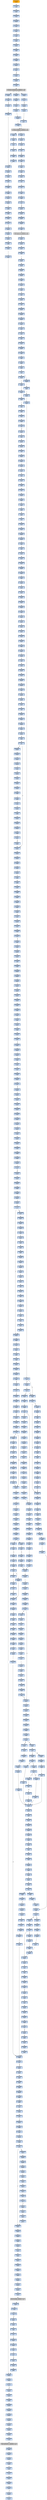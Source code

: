 strict digraph G {
	graph [bgcolor=transparent,
		name=G
	];
	node [color=lightsteelblue,
		fillcolor=lightsteelblue,
		shape=rectangle,
		style=filled
	];
	"0x00440396"	[label="0x00440396
pushl"];
	"0x00440397"	[label="0x00440397
pushl"];
	"0x00440396" -> "0x00440397"	[color="#000000"];
	"0x00440a93"	[label="0x00440a93
movl"];
	"0x00440a95"	[label="0x00440a95
pushl"];
	"0x00440a93" -> "0x00440a95"	[color="#000000"];
	"0x00440960"	[label="0x00440960
xorl"];
	"0x00440962"	[label="0x00440962
testl"];
	"0x00440960" -> "0x00440962"	[color="#000000"];
	"0x00440f0d"	[label="0x00440f0d
movl"];
	"0x00440f14"	[label="0x00440f14
jmp"];
	"0x00440f0d" -> "0x00440f14"	[color="#000000"];
	"0x004408a1"	[label="0x004408a1
movl"];
	"0x004408a5"	[label="0x004408a5
movl"];
	"0x004408a1" -> "0x004408a5"	[color="#000000"];
	"0x004402b9"	[label="0x004402b9
movl"];
	"0x004402bb"	[label="0x004402bb
movl"];
	"0x004402b9" -> "0x004402bb"	[color="#000000"];
	"0x00440b0d"	[label="0x00440b0d
movl"];
	"0x00440b0f"	[label="0x00440b0f
leal"];
	"0x00440b0d" -> "0x00440b0f"	[color="#000000"];
	"0x004400f7"	[label="0x004400f7
pushl"];
	"0x004400fa"	[label="0x004400fa
pushl"];
	"0x004400f7" -> "0x004400fa"	[color="#000000"];
	"0x0044010e"	[label="0x0044010e
pushl"];
	"0x0044010f"	[label="0x0044010f
pushl"];
	"0x0044010e" -> "0x0044010f"	[color="#000000"];
	"0x00440aa3"	[label="0x00440aa3
movl"];
	"0x00440aa8"	[label="0x00440aa8
addl"];
	"0x00440aa3" -> "0x00440aa8"	[color="#000000"];
	"0x004400a1"	[label="0x004400a1
leal"];
	"0x004400a7"	[label="0x004400a7
cmpl"];
	"0x004400a1" -> "0x004400a7"	[color="#000000"];
	"0x0044015f"	[label="0x0044015f
movl"];
	"0x00440161"	[label="0x00440161
movl"];
	"0x0044015f" -> "0x00440161"	[color="#000000"];
	"0x00440176"	[label="0x00440176
andl"];
	"0x00440179"	[label="0x00440179
repz"];
	"0x00440176" -> "0x00440179"	[color="#000000"];
	"0x004409e1"	[label="0x004409e1
movl"];
	"0x004409e4"	[label="0x004409e4
movl"];
	"0x004409e1" -> "0x004409e4"	[color="#000000"];
	"0x00440292"	[label="0x00440292
movl"];
	"0x00440298"	[label="0x00440298
movl"];
	"0x00440292" -> "0x00440298"	[color="#000000"];
	"0x00440ce5"	[label="0x00440ce5
popl"];
	"0x00440ce6"	[label="0x00440ce6
popl"];
	"0x00440ce5" -> "0x00440ce6"	[color="#000000"];
	"0x00440f03"	[label="0x00440f03
testl"];
	"0x00440f05"	[label="0x00440f05
je"];
	"0x00440f03" -> "0x00440f05"	[color="#000000"];
	"0x00440b72"	[label="0x00440b72
pushl"];
	"0x00440b74"	[label="0x00440b74
movl"];
	"0x00440b72" -> "0x00440b74"	[color="#000000"];
	"0x00440b02"	[label="0x00440b02
movl"];
	"0x00440b06"	[label="0x00440b06
movl"];
	"0x00440b02" -> "0x00440b06"	[color="#000000"];
	"0x00440cf2"	[label="0x00440cf2
call"];
	"0x00440cf8"	[label="0x00440cf8
popl"];
	"0x00440cf2" -> "0x00440cf8"	[color="#000000"];
	"0x00440b69"	[label="0x00440b69
pushl"];
	"0x00440b6a"	[label="0x00440b6a
movl"];
	"0x00440b69" -> "0x00440b6a"	[color="#000000"];
	"0x00440e76"	[label="0x00440e76
shrl"];
	"0x00440e78"	[label="0x00440e78
movl"];
	"0x00440e76" -> "0x00440e78"	[color="#000000"];
	"0x00440cc5"	[label="0x00440cc5
incl"];
	"0x00440cc6"	[label="0x00440cc6
cmpl"];
	"0x00440cc5" -> "0x00440cc6"	[color="#000000"];
	"0x004409fb"	[label="0x004409fb
shrl"];
	"0x004409fd"	[label="0x004409fd
movl"];
	"0x004409fb" -> "0x004409fd"	[color="#000000"];
	"0x00440e8a"	[label="0x00440e8a
leal"];
	"0x00440e90"	[label="0x00440e90
call"];
	"0x00440e8a" -> "0x00440e90"	[color="#000000"];
	"0x0044000b"	[label="0x0044000b
incl"];
	"0x0044000c"	[label="0x0044000c
pushl"];
	"0x0044000b" -> "0x0044000c"	[color="#000000"];
	"0x004400fb"	[label="0x004400fb
pushl"];
	"0x004400fc"	[label="0x004400fc
call"];
	"0x004400fb" -> "0x004400fc"	[color="#000000"];
	"0x00440a2a"	[label="0x00440a2a
jmp"];
	"0x00440a58"	[label="0x00440a58
movl"];
	"0x00440a2a" -> "0x00440a58"	[color="#000000"];
	"0x00440ecb"	[label="0x00440ecb
movl"];
	"0x00440ece"	[label="0x00440ece
movl"];
	"0x00440ecb" -> "0x00440ece"	[color="#000000"];
	"0x004409c2"	[label="0x004409c2
incl"];
	"0x004409c3"	[label="0x004409c3
movb"];
	"0x004409c2" -> "0x004409c3"	[color="#000000"];
	"0x0044097f"	[label="0x0044097f
movl"];
	"0x00440983"	[label="0x00440983
movl"];
	"0x0044097f" -> "0x00440983"	[color="#000000"];
	"0x00440117"	[label="0x00440117
movl"];
	"0x0044011d"	[label="0x0044011d
xorl"];
	"0x00440117" -> "0x0044011d"	[color="#000000"];
	"0x004407b9"	[label="0x004407b9
movl"];
	"0x004407bb"	[label="0x004407bb
movb"];
	"0x004407b9" -> "0x004407bb"	[color="#000000"];
	"0x00440395"	[label="0x00440395
pushl"];
	"0x00440395" -> "0x00440396"	[color="#000000"];
	"0x00440ab3"	[label="0x00440ab3
jb"];
	"0x00440ab5"	[label="0x00440ab5
movl"];
	"0x00440ab3" -> "0x00440ab5"	[color="#000000",
		label=F];
	"0x004407ad"	[label="0x004407ad
pushl"];
	"0x004407ae"	[label="0x004407ae
cmpl"];
	"0x004407ad" -> "0x004407ae"	[color="#000000"];
	"0x004408cc"	[label="0x004408cc
movl"];
	"0x004408cf"	[label="0x004408cf
movl"];
	"0x004408cc" -> "0x004408cf"	[color="#000000"];
	"0x00440aab"	[label="0x00440aab
shll"];
	"0x00440aad"	[label="0x00440aad
addl"];
	"0x00440aab" -> "0x00440aad"	[color="#000000"];
	"0x00440b57"	[label="0x00440b57
movl"];
	"0x00440b59"	[label="0x00440b59
stosb"];
	"0x00440b57" -> "0x00440b59"	[color="#000000"];
	"0x004400be"	[label="0x004400be
call"];
	VIRTUALALLOC_KERNEL32_DLL	[color=lightgrey,
		fillcolor=lightgrey,
		label="VIRTUALALLOC_KERNEL32_DLL
VIRTUALALLOC-KERNEL32-DLL"];
	"0x004400be" -> VIRTUALALLOC_KERNEL32_DLL	[color="#000000"];
	"0x00440b3d"	[label="0x00440b3d
movl"];
	"0x00440b43"	[label="0x00440b43
movl"];
	"0x00440b3d" -> "0x00440b43"	[color="#000000"];
	"0x004400fa" -> "0x004400fb"	[color="#000000"];
	"0x00440e80"	[label="0x00440e80
subl"];
	"0x00440e82"	[label="0x00440e82
andl"];
	"0x00440e80" -> "0x00440e82"	[color="#000000"];
	"0x00440f43"	[label="0x00440f43
movl"];
	"0x00440f45"	[label="0x00440f45
jae"];
	"0x00440f43" -> "0x00440f45"	[color="#000000"];
	"0x004406cc"	[label="0x004406cc
subl"];
	"0x004406d2"	[label="0x004406d2
leal"];
	"0x004406cc" -> "0x004406d2"	[color="#000000"];
	"0x00440a00"	[label="0x00440a00
andl"];
	"0x004409fd" -> "0x00440a00"	[color="#000000"];
	"0x00440ce7"	[label="0x00440ce7
popl"];
	"0x00440ce6" -> "0x00440ce7"	[color="#000000"];
	"0x00440f25"	[label="0x00440f25
movl"];
	"0x00440f2b"	[label="0x00440f2b
movl"];
	"0x00440f25" -> "0x00440f2b"	[color="#000000"];
	"0x004409e6"	[label="0x004409e6
movl"];
	"0x004409e4" -> "0x004409e6"	[color="#000000"];
	"0x00440163"	[label="0x00440163
addl"];
	"0x00440169"	[label="0x00440169
movl"];
	"0x00440163" -> "0x00440169"	[color="#000000"];
	"0x00440ce8"	[label="0x00440ce8
movb"];
	"0x00440cea"	[label="0x00440cea
popl"];
	"0x00440ce8" -> "0x00440cea"	[color="#000000"];
	"0x004400eb"	[label="0x004400eb
addl"];
	"0x004400f1"	[label="0x004400f1
pushl"];
	"0x004400eb" -> "0x004400f1"	[color="#000000"];
	"0x0044003c"	[label="0x0044003c
call"];
	GETMODULEHANDLEA_KERNEL32_DLL	[color=lightgrey,
		fillcolor=lightgrey,
		label="GETMODULEHANDLEA_KERNEL32_DLL
GETMODULEHANDLEA-KERNEL32-DLL"];
	"0x0044003c" -> GETMODULEHANDLEA_KERNEL32_DLL	[color="#000000"];
	"0x0044090a"	[label="0x0044090a
shrl"];
	"0x0044090d"	[label="0x0044090d
repz"];
	"0x0044090a" -> "0x0044090d"	[color="#000000"];
	"0x00440cff"	[label="0x00440cff
ret"];
	"0x00440a9b"	[label="0x00440a9b
movb"];
	"0x00440cff" -> "0x00440a9b"	[color="#000000"];
	"0x00440e18"	[label="0x00440e18
movb"];
	"0x00440cff" -> "0x00440e18"	[color="#000000"];
	"0x0044083d"	[label="0x0044083d
movl"];
	"0x0044083f"	[label="0x0044083f
pushl"];
	"0x0044083d" -> "0x0044083f"	[color="#000000"];
	"0x00440405"	[label="0x00440405
pushl"];
	"0x00440406"	[label="0x00440406
addl"];
	"0x00440405" -> "0x00440406"	[color="#000000"];
	"0x00440b2a"	[label="0x00440b2a
movl"];
	"0x00440b30"	[label="0x00440b30
xorl"];
	"0x00440b2a" -> "0x00440b30"	[color="#000000"];
	"0x00440a85"	[label="0x00440a85
pushl"];
	"0x00440a86"	[label="0x00440a86
pushl"];
	"0x00440a85" -> "0x00440a86"	[color="#000000"];
	"0x00440b1b"	[label="0x00440b1b
movl"];
	"0x00440b1e"	[label="0x00440b1e
movl"];
	"0x00440b1b" -> "0x00440b1e"	[color="#000000"];
	"0x00440ee4"	[label="0x00440ee4
movl"];
	"0x00440ee9"	[label="0x00440ee9
movl"];
	"0x00440ee4" -> "0x00440ee9"	[color="#000000"];
	"0x00440ec1"	[label="0x00440ec1
addl"];
	"0x00440ec4"	[label="0x00440ec4
orl"];
	"0x00440ec1" -> "0x00440ec4"	[color="#000000"];
	"0x00440d3a"	[label="0x00440d3a
incl"];
	"0x00440d3b"	[label="0x00440d3b
incl"];
	"0x00440d3a" -> "0x00440d3b"	[color="#000000"];
	"0x00440ce3"	[label="0x00440ce3
repz"];
	"0x00440ce3" -> "0x00440ce5"	[color="#000000"];
	"0x0044016f"	[label="0x0044016f
sarl"];
	"0x00440172"	[label="0x00440172
repz"];
	"0x0044016f" -> "0x00440172"	[color="#000000"];
	"0x00440f1c"	[label="0x00440f1c
movl"];
	"0x00440f22"	[label="0x00440f22
leal"];
	"0x00440f1c" -> "0x00440f22"	[color="#000000"];
	"0x00440416"	[label="0x00440416
jne"];
	"0x00440420"	[label="0x00440420
pushl"];
	"0x00440416" -> "0x00440420"	[color="#000000",
		label=T];
	"0x0044087e"	[label="0x0044087e
movl"];
	"0x00440882"	[label="0x00440882
movl"];
	"0x0044087e" -> "0x00440882"	[color="#000000"];
	"0x00440845"	[label="0x00440845
movl"];
	"0x0044084b"	[label="0x0044084b
xorl"];
	"0x00440845" -> "0x0044084b"	[color="#000000"];
	"0x0044000d"	[label="0x0044000d
ret"];
	"0x00440008"	[label="0x00440008
jmp"];
	"0x0044000d" -> "0x00440008"	[color="#000000"];
	"0x00440a8b"	[label="0x00440a8b
xorl"];
	"0x00440a8d"	[label="0x00440a8d
leal"];
	"0x00440a8b" -> "0x00440a8d"	[color="#000000"];
	"0x00440b9c"	[label="0x00440b9c
incl"];
	"0x00440b9d"	[label="0x00440b9d
cmpl"];
	"0x00440b9c" -> "0x00440b9d"	[color="#000000"];
	"0x0044080a"	[label="0x0044080a
popl"];
	"0x0044080b"	[label="0x0044080b
popl"];
	"0x0044080a" -> "0x0044080b"	[color="#000000"];
	"0x00440879"	[label="0x00440879
movl"];
	"0x00440879" -> "0x0044087e"	[color="#000000"];
	"0x00440ef5"	[label="0x00440ef5
addl"];
	"0x00440ef7"	[label="0x00440ef7
cmpl"];
	"0x00440ef5" -> "0x00440ef7"	[color="#000000"];
	"0x004401ba"	[label="0x004401ba
movl"];
	"0x004401c0"	[label="0x004401c0
movl"];
	"0x004401ba" -> "0x004401c0"	[color="#000000"];
	"0x00440a8d" -> "0x00440a93"	[color="#000000"];
	"0x004408f2"	[label="0x004408f2
addl"];
	"0x004408f4"	[label="0x004408f4
movb"];
	"0x004408f2" -> "0x004408f4"	[color="#000000"];
	"0x00440002"	[label="0x00440002
call"];
	"0x0044000a"	[label="0x0044000a
popl"];
	"0x00440002" -> "0x0044000a"	[color="#000000"];
	"0x004407bd"	[label="0x004407bd
incl"];
	"0x004407bb" -> "0x004407bd"	[color="#000000"];
	"0x004408dc"	[label="0x004408dc
movl"];
	"0x004408e0"	[label="0x004408e0
movl"];
	"0x004408dc" -> "0x004408e0"	[color="#000000"];
	"0x00440058"	[label="0x00440058
scasb"];
	"0x00440059"	[label="0x00440059
jne"];
	"0x00440058" -> "0x00440059"	[color="#000000"];
	"0x004409bc"	[label="0x004409bc
jb"];
	"0x004409be"	[label="0x004409be
movl"];
	"0x004409bc" -> "0x004409be"	[color="#000000",
		label=F];
	"0x004409ee"	[label="0x004409ee
movl"];
	"0x004409bc" -> "0x004409ee"	[color="#000000",
		label=T];
	"0x00440900"	[label="0x00440900
movl"];
	"0x00440904"	[label="0x00440904
shll"];
	"0x00440900" -> "0x00440904"	[color="#000000"];
	"0x00440e50"	[label="0x00440e50
andl"];
	"0x00440e55"	[label="0x00440e55
addl"];
	"0x00440e50" -> "0x00440e55"	[color="#000000"];
	"0x00440425"	[label="0x00440425
ret"];
	"0x00440f70"	[label="0x00440f70
cmpl"];
	"0x00440f74"	[label="0x00440f74
jb"];
	"0x00440f70" -> "0x00440f74"	[color="#000000"];
	"0x0044005d"	[label="0x0044005d
jne"];
	"0x0044005f"	[label="0x0044005f
leal"];
	"0x0044005d" -> "0x0044005f"	[color="#000000",
		label=F];
	"0x00440ba8"	[label="0x00440ba8
leal"];
	"0x00440bac"	[label="0x00440bac
pushl"];
	"0x00440ba8" -> "0x00440bac"	[color="#000000"];
	"0x004407a5"	[label="0x004407a5
movl"];
	"0x004407a7"	[label="0x004407a7
pushl"];
	"0x004407a5" -> "0x004407a7"	[color="#000000"];
	"0x0044083a"	[label="0x0044083a
pushl"];
	"0x0044083b"	[label="0x0044083b
pushl"];
	"0x0044083a" -> "0x0044083b"	[color="#000000"];
	"0x00440b55"	[label="0x00440b55
repz"];
	"0x00440b55" -> "0x00440b57"	[color="#000000"];
	"0x00440a14"	[label="0x00440a14
xorl"];
	"0x00440a16"	[label="0x00440a16
movb"];
	"0x00440a14" -> "0x00440a16"	[color="#000000"];
	"0x00440cda"	[label="0x00440cda
leal"];
	"0x00440cde"	[label="0x00440cde
movl"];
	"0x00440cda" -> "0x00440cde"	[color="#000000"];
	"0x0044040c"	[label="0x0044040c
popl"];
	"0x00440406" -> "0x0044040c"	[color="#000000"];
	"0x00440f22" -> "0x00440f25"	[color="#000000"];
	"0x00440f82"	[label="0x00440f82
popl"];
	"0x00440f83"	[label="0x00440f83
movb"];
	"0x00440f82" -> "0x00440f83"	[color="#000000"];
	"0x00440e31"	[label="0x00440e31
cmpl"];
	"0x00440e34"	[label="0x00440e34
jb"];
	"0x00440e31" -> "0x00440e34"	[color="#000000"];
	"0x00440986"	[label="0x00440986
xorl"];
	"0x00440983" -> "0x00440986"	[color="#000000"];
	"0x00440a31"	[label="0x00440a31
movl"];
	"0x00440a36"	[label="0x00440a36
jmp"];
	"0x00440a31" -> "0x00440a36"	[color="#000000"];
	"0x00440f39"	[label="0x00440f39
movl"];
	"0x00440f3d"	[label="0x00440f3d
incl"];
	"0x00440f39" -> "0x00440f3d"	[color="#000000"];
	"0x00440b76"	[label="0x00440b76
call"];
	"0x00440b74" -> "0x00440b76"	[color="#000000"];
	"0x00440d34"	[label="0x00440d34
movl"];
	"0x00440d36"	[label="0x00440d36
movb"];
	"0x00440d34" -> "0x00440d36"	[color="#000000"];
	"0x004402a2"	[label="0x004402a2
movl"];
	"0x004402a8"	[label="0x004402a8
movl"];
	"0x004402a2" -> "0x004402a8"	[color="#000000"];
	"0x00440cb9"	[label="0x00440cb9
xorl"];
	"0x00440cbb"	[label="0x00440cbb
cmpb"];
	"0x00440cb9" -> "0x00440cbb"	[color="#000000"];
	"0x004400e8"	[label="0x004400e8
pushl"];
	"0x004400e9"	[label="0x004400e9
movl"];
	"0x004400e8" -> "0x004400e9"	[color="#000000"];
	"0x00440e9c"	[label="0x00440e9c
cmpl"];
	"0x00440ea0"	[label="0x00440ea0
jb"];
	"0x00440e9c" -> "0x00440ea0"	[color="#000000"];
	"0x00440f4b"	[label="0x00440f4b
incl"];
	"0x00440f4c"	[label="0x00440f4c
movb"];
	"0x00440f4b" -> "0x00440f4c"	[color="#000000"];
	"0x004406f0"	[label="0x004406f0
call"];
	"0x004406f0" -> "0x00440b02"	[color="#000000"];
	"0x004406ec"	[label="0x004406ec
leal"];
	"0x004406ec" -> "0x004406f0"	[color="#000000"];
	"0x004408a9"	[label="0x004408a9
shll"];
	"0x004408a5" -> "0x004408a9"	[color="#000000"];
	"0x004409a1"	[label="0x004409a1
popl"];
	"0x004409a2"	[label="0x004409a2
popl"];
	"0x004409a1" -> "0x004409a2"	[color="#000000"];
	"0x004400b2"	[label="0x004400b2
pushl"];
	"0x004400b7"	[label="0x004400b7
pushl"];
	"0x004400b2" -> "0x004400b7"	[color="#000000"];
	"0x004408c7"	[label="0x004408c7
addl"];
	"0x004408c9"	[label="0x004408c9
cmpl"];
	"0x004408c7" -> "0x004408c9"	[color="#000000"];
	"0x00440a6e"	[label="0x00440a6e
popl"];
	"0x00440a6f"	[label="0x00440a6f
shrl"];
	"0x00440a6e" -> "0x00440a6f"	[color="#000000"];
	"0x00440926"	[label="0x00440926
addl"];
	"0x00440929"	[label="0x00440929
incl"];
	"0x00440926" -> "0x00440929"	[color="#000000"];
	"0x00440015"	[label="0x00440015
movl"];
	"0x0044001a"	[label="0x0044001a
addl"];
	"0x00440015" -> "0x0044001a"	[color="#000000"];
	"0x004406d6"	[label="0x004406d6
pushl"];
	"0x004406d7"	[label="0x004406d7
call"];
	"0x004406d6" -> "0x004406d7"	[color="#000000"];
	"0x00440b5a"	[label="0x00440b5a
call"];
	"0x00440b59" -> "0x00440b5a"	[color="#000000"];
	"0x00440ee0"	[label="0x00440ee0
addl"];
	"0x00440ee2"	[label="0x00440ee2
shrl"];
	"0x00440ee0" -> "0x00440ee2"	[color="#000000"];
	"0x00440e20"	[label="0x00440e20
testb"];
	"0x00440e22"	[label="0x00440e22
movl"];
	"0x00440e20" -> "0x00440e22"	[color="#000000"];
	"0x00440853"	[label="0x00440853
repz"];
	"0x00440855"	[label="0x00440855
movl"];
	"0x00440853" -> "0x00440855"	[color="#000000"];
	"0x00440022"	[label="0x00440022
cmpl"];
	"0x00440029"	[label="0x00440029
movl"];
	"0x00440022" -> "0x00440029"	[color="#000000"];
	"0x004402b1"	[label="0x004402b1
addl"];
	"0x004402b3"	[label="0x004402b3
addl"];
	"0x004402b1" -> "0x004402b3"	[color="#000000"];
	"0x00440394"	[label="0x00440394
pushl"];
	"0x00440394" -> "0x00440395"	[color="#000000"];
	"0x00440271"	[label="0x00440271
movl"];
	"0x00440274"	[label="0x00440274
testl"];
	"0x00440271" -> "0x00440274"	[color="#000000"];
	"0x0044011f"	[label="0x0044011f
orl"];
	"0x00440121"	[label="0x00440121
je"];
	"0x0044011f" -> "0x00440121"	[color="#000000"];
	"0x00440915"	[label="0x00440915
andl"];
	"0x00440918"	[label="0x00440918
repz"];
	"0x00440915" -> "0x00440918"	[color="#000000"];
	"0x00440cc3"	[label="0x00440cc3
jne"];
	"0x00440cbb" -> "0x00440cc3"	[color="#000000"];
	"0x00440f89"	[label="0x00440f89
ret"];
	"0x00440718"	[label="0x00440718
testb"];
	"0x00440f89" -> "0x00440718"	[color="#000000"];
	"0x00440ed3"	[label="0x00440ed3
movl"];
	"0x00440ed6"	[label="0x00440ed6
movl"];
	"0x00440ed3" -> "0x00440ed6"	[color="#000000"];
	"0x004409a3"	[label="0x004409a3
popl"];
	"0x004409a2" -> "0x004409a3"	[color="#000000"];
	"0x0040d7b0"	[label="0x0040d7b0
pushl"];
	"0x0040d7b5"	[label="0x0040d7b5
pushl"];
	"0x0040d7b0" -> "0x0040d7b5"	[color="#000000"];
	"0x004409f9"	[label="0x004409f9
subl"];
	"0x004409f9" -> "0x004409fb"	[color="#000000"];
	"0x00440181"	[label="0x00440181
pushl"];
	"0x00440183"	[label="0x00440183
pushl"];
	"0x00440181" -> "0x00440183"	[color="#000000"];
	"0x00440a7d"	[label="0x00440a7d
popl"];
	"0x00440a7e"	[label="0x00440a7e
popl"];
	"0x00440a7d" -> "0x00440a7e"	[color="#000000"];
	"0x00440b63"	[label="0x00440b63
subl"];
	"0x00440b5a" -> "0x00440b63"	[color="#000000"];
	"0x00440a7f"	[label="0x00440a7f
movl"];
	"0x00440a82"	[label="0x00440a82
popl"];
	"0x00440a7f" -> "0x00440a82"	[color="#000000"];
	"0x00440e1f"	[label="0x00440e1f
popl"];
	"0x00440e1f" -> "0x00440e20"	[color="#000000"];
	"0x00440964"	[label="0x00440964
jbe"];
	"0x00440962" -> "0x00440964"	[color="#000000"];
	"0x00440907"	[label="0x00440907
movw"];
	"0x00440904" -> "0x00440907"	[color="#000000"];
	"0x00440276"	[label="0x00440276
je"];
	"0x00440274" -> "0x00440276"	[color="#000000"];
	"0x00440e26"	[label="0x00440e26
cmpl"];
	"0x00440e29"	[label="0x00440e29
jb"];
	"0x00440e26" -> "0x00440e29"	[color="#000000"];
	"0x004408d8"	[label="0x004408d8
movl"];
	"0x004408d8" -> "0x004408dc"	[color="#000000"];
	"0x00440a71"	[label="0x00440a71
movl"];
	"0x00440a75"	[label="0x00440a75
addl"];
	"0x00440a71" -> "0x00440a75"	[color="#000000"];
	"0x00440974"	[label="0x00440974
movl"];
	"0x0044097a"	[label="0x0044097a
andl"];
	"0x00440974" -> "0x0044097a"	[color="#000000"];
	"0x004409cc"	[label="0x004409cc
movl"];
	"0x004409d0"	[label="0x004409d0
shll"];
	"0x004409cc" -> "0x004409d0"	[color="#000000"];
	"0x00440e49"	[label="0x00440e49
movl"];
	"0x00440e4c"	[label="0x00440e4c
movl"];
	"0x00440e49" -> "0x00440e4c"	[color="#000000"];
	"0x00440ede"	[label="0x00440ede
subl"];
	"0x00440ede" -> "0x00440ee0"	[color="#000000"];
	"0x00440b6e"	[label="0x00440b6e
leal"];
	"0x00440b71"	[label="0x00440b71
pushl"];
	"0x00440b6e" -> "0x00440b71"	[color="#000000"];
	"0x00440966"	[label="0x00440966
movl"];
	"0x00440964" -> "0x00440966"	[color="#000000",
		label=F];
	"0x00440f81"	[label="0x00440f81
popl"];
	"0x00440f81" -> "0x00440f82"	[color="#000000"];
	"0x00440249"	[label="0x00440249
movl"];
	"0x0044024f"	[label="0x0044024f
orl"];
	"0x00440249" -> "0x0044024f"	[color="#000000"];
	"0x004409c0"	[label="0x004409c0
movb"];
	"0x004409be" -> "0x004409c0"	[color="#000000"];
	"0x00440154"	[label="0x00440154
popl"];
	"0x00440155"	[label="0x00440155
jmp"];
	"0x00440154" -> "0x00440155"	[color="#000000"];
	"0x00440420" -> "0x00440425"	[color="#000000"];
	"0x00440f49"	[label="0x00440f49
subl"];
	"0x00440f49" -> "0x00440f4b"	[color="#000000"];
	"0x00440251"	[label="0x00440251
je"];
	"0x00440264"	[label="0x00440264
movl"];
	"0x00440251" -> "0x00440264"	[color="#000000",
		label=T];
	"0x00440a84"	[label="0x00440a84
pushl"];
	"0x00440a84" -> "0x00440a85"	[color="#000000"];
	"0x00440114"	[label="0x00440114
subl"];
	"0x00440114" -> "0x00440117"	[color="#000000"];
	"0x00440e4c" -> "0x00440e50"	[color="#000000"];
	"0x00440b08"	[label="0x00440b08
movl"];
	"0x00440b06" -> "0x00440b08"	[color="#000000"];
	"0x004408f6"	[label="0x004408f6
movl"];
	"0x004408f8"	[label="0x004408f8
movb"];
	"0x004408f6" -> "0x004408f8"	[color="#000000"];
	"0x004409f4"	[label="0x004409f4
movl"];
	"0x004409f4" -> "0x004409f9"	[color="#000000"];
	"0x00440eb2"	[label="0x00440eb2
movl"];
	"0x00440eb5"	[label="0x00440eb5
movl"];
	"0x00440eb2" -> "0x00440eb5"	[color="#000000"];
	"0x004402c8"	[label="0x004402c8
je"];
	"0x00440373"	[label="0x00440373
movl"];
	"0x004402c8" -> "0x00440373"	[color="#000000",
		label=T];
	"0x00440b71" -> "0x00440b72"	[color="#000000"];
	"0x00440e58"	[label="0x00440e58
orl"];
	"0x00440e5a"	[label="0x00440e5a
movl"];
	"0x00440e58" -> "0x00440e5a"	[color="#000000"];
	"0x00440a83"	[label="0x00440a83
ret"];
	"0x00440a82" -> "0x00440a83"	[color="#000000"];
	"0x004402aa"	[label="0x004402aa
testl"];
	"0x004402a8" -> "0x004402aa"	[color="#000000"];
	"0x0044005b"	[label="0x0044005b
cmpb"];
	"0x0044005b" -> "0x0044005d"	[color="#000000"];
	"0x0044085e"	[label="0x0044085e
movl"];
	"0x00440862"	[label="0x00440862
jbe"];
	"0x0044085e" -> "0x00440862"	[color="#000000"];
	"0x004409de"	[label="0x004409de
addl"];
	"0x004409de" -> "0x004409e1"	[color="#000000"];
	"0x00440871"	[label="0x00440871
incl"];
	"0x00440872"	[label="0x00440872
incl"];
	"0x00440871" -> "0x00440872"	[color="#000000"];
	"0x00440287"	[label="0x00440287
testl"];
	"0x00440289"	[label="0x00440289
jne"];
	"0x00440287" -> "0x00440289"	[color="#000000"];
	"0x00440014"	[label="0x00440014
popl"];
	"0x00440014" -> "0x00440015"	[color="#000000"];
	"0x00440ec6"	[label="0x00440ec6
movl"];
	"0x00440ec4" -> "0x00440ec6"	[color="#000000"];
	"0x00440a25"	[label="0x00440a25
sbbl"];
	"0x00440a27"	[label="0x00440a27
addl"];
	"0x00440a25" -> "0x00440a27"	[color="#000000"];
	"0x004401a8"	[label="0x004401a8
movl"];
	"0x004401ae"	[label="0x004401ae
orl"];
	"0x004401a8" -> "0x004401ae"	[color="#000000"];
	"0x0044091a"	[label="0x0044091a
movl"];
	"0x0044091e"	[label="0x0044091e
movl"];
	"0x0044091a" -> "0x0044091e"	[color="#000000"];
	"0x004409ad"	[label="0x004409ad
ret"];
	"0x00440ca3"	[label="0x00440ca3
testb"];
	"0x004409ad" -> "0x00440ca3"	[color="#000000"];
	"0x00440bb4"	[label="0x00440bb4
testb"];
	"0x004409ad" -> "0x00440bb4"	[color="#000000"];
	"0x004407b4"	[label="0x004407b4
movl"];
	"0x004407b4" -> "0x004407b9"	[color="#000000"];
	"0x00440a05"	[label="0x00440a05
cmpl"];
	"0x00440a07"	[label="0x00440a07
jae"];
	"0x00440a05" -> "0x00440a07"	[color="#000000"];
	"0x00440f53"	[label="0x00440f53
cmpl"];
	"0x00440f55"	[label="0x00440f55
jb"];
	"0x00440f53" -> "0x00440f55"	[color="#000000"];
	"0x004409b1"	[label="0x004409b1
pushl"];
	"0x004409b2"	[label="0x004409b2
pushl"];
	"0x004409b1" -> "0x004409b2"	[color="#000000"];
	"0x004407d6"	[label="0x004407d6
movl"];
	"0x004407d9"	[label="0x004407d9
addl"];
	"0x004407d6" -> "0x004407d9"	[color="#000000"];
	"0x004406c8"	[label="0x004406c8
movl"];
	"0x004406c8" -> "0x004406cc"	[color="#000000"];
	"0x004408c9" -> "0x004408cc"	[color="#000000"];
	"0x00440eae"	[label="0x00440eae
movb"];
	"0x00440eae" -> "0x00440eb2"	[color="#000000"];
	"0x00440907" -> "0x0044090a"	[color="#000000"];
	"0x00440056"	[label="0x00440056
movb"];
	"0x00440056" -> "0x00440058"	[color="#000000"];
	"0x004407fd"	[label="0x004407fd
andl"];
	"0x00440802"	[label="0x00440802
shrl"];
	"0x004407fd" -> "0x00440802"	[color="#000000"];
	"0x00440972"	[label="0x00440972
je"];
	"0x00440972" -> "0x00440974"	[color="#000000",
		label=F];
	"0x00440996"	[label="0x00440996
movl"];
	"0x00440972" -> "0x00440996"	[color="#000000",
		label=T];
	"0x004407b1"	[label="0x004407b1
jb"];
	"0x004407ae" -> "0x004407b1"	[color="#000000"];
	"0x0044001c"	[label="0x0044001c
subl"];
	"0x0044001a" -> "0x0044001c"	[color="#000000"];
	"0x00440b0c"	[label="0x00440b0c
pushl"];
	"0x00440b0c" -> "0x00440b0d"	[color="#000000"];
	"0x004407ee"	[label="0x004407ee
movl"];
	"0x004407f2"	[label="0x004407f2
subl"];
	"0x004407ee" -> "0x004407f2"	[color="#000000"];
	"0x00440e72"	[label="0x00440e72
subl"];
	"0x00440e74"	[label="0x00440e74
addl"];
	"0x00440e72" -> "0x00440e74"	[color="#000000"];
	"0x0044089e"	[label="0x0044089e
leal"];
	"0x0044089e" -> "0x004408a1"	[color="#000000"];
	"0x00440817"	[label="0x00440817
movl"];
	"0x0044081d"	[label="0x0044081d
movl"];
	"0x00440817" -> "0x0044081d"	[color="#000000"];
	"0x00440e36"	[label="0x00440e36
movl"];
	"0x00440e39"	[label="0x00440e39
movl"];
	"0x00440e36" -> "0x00440e39"	[color="#000000"];
	"0x00440103"	[label="0x00440103
cmpb"];
	"0x00440106"	[label="0x00440106
jne"];
	"0x00440103" -> "0x00440106"	[color="#000000"];
	"0x0044092b"	[label="0x0044092b
addl"];
	"0x0044092e"	[label="0x0044092e
cmpl"];
	"0x0044092b" -> "0x0044092e"	[color="#000000"];
	"0x00440e9a"	[label="0x00440e9a
jmp"];
	"0x00440e9a" -> "0x00440ef7"	[color="#000000"];
	"0x004409d3"	[label="0x004409d3
andl"];
	"0x004409d0" -> "0x004409d3"	[color="#000000"];
	"0x0044089a"	[label="0x0044089a
movl"];
	"0x0044089a" -> "0x0044089e"	[color="#000000"];
	"0x00440f4e"	[label="0x00440f4e
movb"];
	"0x00440f51"	[label="0x00440f51
movl"];
	"0x00440f4e" -> "0x00440f51"	[color="#000000"];
	"0x004407e0"	[label="0x004407e0
movl"];
	"0x004407e3"	[label="0x004407e3
cmpl"];
	"0x004407e0" -> "0x004407e3"	[color="#000000"];
	"0x00440b14"	[label="0x00440b14
movl"];
	"0x00440b14" -> "0x00440b1b"	[color="#000000"];
	"0x00440eec"	[label="0x00440eec
subl"];
	"0x00440eee"	[label="0x00440eee
andl"];
	"0x00440eec" -> "0x00440eee"	[color="#000000"];
	"0x00440a77"	[label="0x00440a77
movl"];
	"0x00440a77" -> "0x00440a7d"	[color="#000000"];
	"0x0044037b"	[label="0x0044037b
addl"];
	"0x0044037e"	[label="0x0044037e
movl"];
	"0x0044037b" -> "0x0044037e"	[color="#000000"];
	"0x0044017b"	[label="0x0044017b
popl"];
	"0x00440179" -> "0x0044017b"	[color="#000000"];
	"0x00440afe"	[label="0x00440afe
popl"];
	"0x00440aff"	[label="0x00440aff
ret"];
	"0x00440afe" -> "0x00440aff"	[color="#000000"];
	"0x00440efa"	[label="0x00440efa
jae"];
	"0x00440ef7" -> "0x00440efa"	[color="#000000"];
	"0x00440935"	[label="0x00440935
movl"];
	"0x00440939"	[label="0x00440939
movl"];
	"0x00440935" -> "0x00440939"	[color="#000000"];
	"0x00440243"	[label="0x00440243
movl"];
	"0x00440243" -> "0x00440249"	[color="#000000"];
	"0x00440aaf"	[label="0x00440aaf
incl"];
	"0x00440ab0"	[label="0x00440ab0
cmpl"];
	"0x00440aaf" -> "0x00440ab0"	[color="#000000"];
	"0x00440d3e"	[label="0x00440d3e
movl"];
	"0x00440d42"	[label="0x00440d42
jmp"];
	"0x00440d3e" -> "0x00440d42"	[color="#000000"];
	"0x00440ba0"	[label="0x00440ba0
jb"];
	"0x00440ba2"	[label="0x00440ba2
leal"];
	"0x00440ba0" -> "0x00440ba2"	[color="#000000",
		label=F];
	"0x0040d7b6"	[label="0x0040d7b6
call"];
	GETPROCADDRESS_KERNEL32_DLL	[color=lightgrey,
		fillcolor=lightgrey,
		label="GETPROCADDRESS_KERNEL32_DLL
GETPROCADDRESS-KERNEL32-DLL"];
	"0x0040d7b6" -> GETPROCADDRESS_KERNEL32_DLL	[color="#000000"];
	"0x00440a5d"	[label="0x00440a5d
addl"];
	"0x00440a5f"	[label="0x00440a5f
movl"];
	"0x00440a5d" -> "0x00440a5f"	[color="#000000"];
	"0x0044008d"	[label="0x0044008d
movl"];
	"0x00440093"	[label="0x00440093
orl"];
	"0x0044008d" -> "0x00440093"	[color="#000000"];
	"0x004409b3"	[label="0x004409b3
movl"];
	"0x004409b5"	[label="0x004409b5
pushl"];
	"0x004409b3" -> "0x004409b5"	[color="#000000"];
	"0x004407eb"	[label="0x004407eb
movl"];
	"0x004407eb" -> "0x004407ee"	[color="#000000"];
	"0x004408d5"	[label="0x004408d5
movl"];
	"0x004408d5" -> "0x004408d8"	[color="#000000"];
	"0x00440ee2" -> "0x00440ee4"	[color="#000000"];
	"0x00440101"	[label="0x00440101
movb"];
	"0x00440101" -> "0x00440103"	[color="#000000"];
	"0x00440b32"	[label="0x00440b32
movl"];
	"0x00440b30" -> "0x00440b32"	[color="#000000"];
	"0x00440e29" -> "0x00440e9c"	[color="#000000",
		label=T];
	"0x00440e2b"	[label="0x00440e2b
movl"];
	"0x00440e29" -> "0x00440e2b"	[color="#000000",
		label=F];
	"0x004408b7"	[label="0x004408b7
ja"];
	"0x004408bd"	[label="0x004408bd
movl"];
	"0x004408b7" -> "0x004408bd"	[color="#000000",
		label=F];
	"0x004409b6"	[label="0x004409b6
movl"];
	"0x004409b5" -> "0x004409b6"	[color="#000000"];
	"0x004403ff"	[label="0x004403ff
popl"];
	"0x00440400"	[label="0x00440400
movl"];
	"0x004403ff" -> "0x00440400"	[color="#000000"];
	"0x0044084d"	[label="0x0044084d
leal"];
	"0x0044084b" -> "0x0044084d"	[color="#000000"];
	"0x00440d3c"	[label="0x00440d3c
movl"];
	"0x00440d3c" -> "0x00440d3e"	[color="#000000"];
	"0x00440a62"	[label="0x00440a62
movl"];
	"0x00440a65"	[label="0x00440a65
movl"];
	"0x00440a62" -> "0x00440a65"	[color="#000000"];
	"0x00440869"	[label="0x00440869
movl"];
	"0x0044086d"	[label="0x0044086d
leal"];
	"0x00440869" -> "0x0044086d"	[color="#000000"];
	"0x0044093d"	[label="0x0044093d
jge"];
	"0x00440943"	[label="0x00440943
cmpl"];
	"0x0044093d" -> "0x00440943"	[color="#000000",
		label=F];
	"0x004400b0"	[label="0x004400b0
pushl"];
	"0x004400b0" -> "0x004400b2"	[color="#000000"];
	"0x004409a4"	[label="0x004409a4
movb"];
	"0x004409a3" -> "0x004409a4"	[color="#000000"];
	"0x00440aa2"	[label="0x00440aa2
popl"];
	"0x00440aa2" -> "0x00440aa3"	[color="#000000"];
	"0x004407e5"	[label="0x004407e5
jae"];
	"0x004407e3" -> "0x004407e5"	[color="#000000"];
	"0x0044000c" -> "0x0044000d"	[color="#000000"];
	"0x0044097a" -> "0x0044097f"	[color="#000000"];
	"0x004408fa"	[label="0x004408fa
movl"];
	"0x004408f8" -> "0x004408fa"	[color="#000000"];
	"0x00440375"	[label="0x00440375
movl"];
	"0x00440373" -> "0x00440375"	[color="#000000"];
	"0x00440b24"	[label="0x00440b24
movl"];
	"0x00440b1e" -> "0x00440b24"	[color="#000000"];
	"0x0044017c"	[label="0x0044017c
pushl"];
	"0x0044017b" -> "0x0044017c"	[color="#000000"];
	"0x004401b0"	[label="0x004401b0
je"];
	"0x004401b0" -> "0x004401ba"	[color="#000000",
		label=T];
	"0x00440d3b" -> "0x00440d3c"	[color="#000000"];
	"0x00440ab9"	[label="0x00440ab9
leal"];
	"0x00440abc"	[label="0x00440abc
pushl"];
	"0x00440ab9" -> "0x00440abc"	[color="#000000"];
	"0x00440d42" -> "0x00440f70"	[color="#000000"];
	"0x00440095"	[label="0x00440095
je"];
	"0x00440095" -> "0x004400a1"	[color="#000000",
		label=T];
	"0x00440922"	[label="0x00440922
movl"];
	"0x0044091e" -> "0x00440922"	[color="#000000"];
	"0x0044099c"	[label="0x0044099c
incl"];
	"0x0044099d"	[label="0x0044099d
cmpl"];
	"0x0044099c" -> "0x0044099d"	[color="#000000"];
	"0x004409b2" -> "0x004409b3"	[color="#000000"];
	"0x00440ea8"	[label="0x00440ea8
shll"];
	"0x00440eab"	[label="0x00440eab
movb"];
	"0x00440ea8" -> "0x00440eab"	[color="#000000"];
	"0x00440826"	[label="0x00440826
movl"];
	"0x0044082c"	[label="0x0044082c
addl"];
	"0x00440826" -> "0x0044082c"	[color="#000000"];
	"0x0044040f"	[label="0x0044040f
movl"];
	"0x00440415"	[label="0x00440415
popa"];
	"0x0044040f" -> "0x00440415"	[color="#000000"];
	"0x00440ab0" -> "0x00440ab3"	[color="#000000"];
	"0x00440e41"	[label="0x00440e41
incl"];
	"0x00440e42"	[label="0x00440e42
movb"];
	"0x00440e41" -> "0x00440e42"	[color="#000000"];
	"0x004409a7"	[label="0x004409a7
addl"];
	"0x004409a7" -> "0x004409ad"	[color="#000000"];
	"0x00440106" -> "0x00440155"	[color="#000000",
		label=T];
	"0x00440108"	[label="0x00440108
incb"];
	"0x00440106" -> "0x00440108"	[color="#000000",
		label=F];
	"0x00440a87"	[label="0x00440a87
movl"];
	"0x00440a86" -> "0x00440a87"	[color="#000000"];
	"0x00440400" -> "0x00440405"	[color="#000000"];
	"0x004400f1" -> "0x004400f7"	[color="#000000"];
	"0x00440f3e"	[label="0x00440f3e
leal"];
	"0x00440f3d" -> "0x00440f3e"	[color="#000000"];
	"0x00440f37"	[label="0x00440f37
movl"];
	"0x00440f37" -> "0x00440f39"	[color="#000000"];
	"0x00440cc3" -> "0x00440cc5"	[color="#000000",
		label=F];
	"0x00440ccd"	[label="0x00440ccd
movb"];
	"0x00440cc3" -> "0x00440ccd"	[color="#000000",
		label=T];
	"0x00440cf9"	[label="0x00440cf9
subl"];
	"0x00440cf8" -> "0x00440cf9"	[color="#000000"];
	"0x004402c6"	[label="0x004402c6
testl"];
	"0x004402c6" -> "0x004402c8"	[color="#000000"];
	"0x00440f63"	[label="0x00440f63
jmp"];
	"0x00440f63" -> "0x00440f70"	[color="#000000"];
	"0x0044088c"	[label="0x0044088c
xorl"];
	"0x0044088e"	[label="0x0044088e
movl"];
	"0x0044088c" -> "0x0044088e"	[color="#000000"];
	"0x00440a6f" -> "0x00440a71"	[color="#000000"];
	"0x00440875"	[label="0x00440875
movl"];
	"0x00440877"	[label="0x00440877
jb"];
	"0x00440875" -> "0x00440877"	[color="#000000"];
	"0x004406e3"	[label="0x004406e3
movl"];
	"0x004406ea"	[label="0x004406ea
pushl"];
	"0x004406e3" -> "0x004406ea"	[color="#000000"];
	"0x00440ef3"	[label="0x00440ef3
shrl"];
	"0x00440ef3" -> "0x00440ef5"	[color="#000000"];
	"0x00440eee" -> "0x00440ef3"	[color="#000000"];
	"0x004402ac"	[label="0x004402ac
jne"];
	"0x004402aa" -> "0x004402ac"	[color="#000000"];
	"0x004406eb"	[label="0x004406eb
pushl"];
	"0x004406eb" -> "0x004406ec"	[color="#000000"];
	"0x00440f31"	[label="0x00440f31
movl"];
	"0x00440f14" -> "0x00440f31"	[color="#000000"];
	"0x00440993"	[label="0x00440993
incl"];
	"0x00440994"	[label="0x00440994
movl"];
	"0x00440993" -> "0x00440994"	[color="#000000"];
	"0x00440e24"	[label="0x00440e24
je"];
	"0x00440e24" -> "0x00440e9c"	[color="#000000",
		label=T];
	"0x00440e24" -> "0x00440e26"	[color="#000000",
		label=F];
	"0x00440864"	[label="0x00440864
xorl"];
	"0x00440862" -> "0x00440864"	[color="#000000",
		label=F];
	"0x00440ea0" -> "0x00440ed3"	[color="#000000",
		label=T];
	"0x00440ea2"	[label="0x00440ea2
movl"];
	"0x00440ea0" -> "0x00440ea2"	[color="#000000",
		label=F];
	"0x00440e46"	[label="0x00440e46
movl"];
	"0x00440e42" -> "0x00440e46"	[color="#000000"];
	"0x004402f1"	[label="0x004402f1
jne"];
	"0x00440365"	[label="0x00440365
movl"];
	"0x004402f1" -> "0x00440365"	[color="#000000",
		label=T];
	"0x00440153"	[label="0x00440153
popl"];
	"0x00440153" -> "0x00440154"	[color="#000000"];
	"0x00440384"	[label="0x00440384
jmp"];
	"0x0044037e" -> "0x00440384"	[color="#000000"];
	"0x00440e7d"	[label="0x00440e7d
movl"];
	"0x00440e78" -> "0x00440e7d"	[color="#000000"];
	"0x00440f6e"	[label="0x00440f6e
je"];
	"0x00440f6e" -> "0x00440f70"	[color="#000000",
		label=F];
	"0x00440911"	[label="0x00440911
movl"];
	"0x00440911" -> "0x00440915"	[color="#000000"];
	VIRTUALPROTECT_KERNEL32_DLL	[color=lightgrey,
		fillcolor=lightgrey,
		label="VIRTUALPROTECT_KERNEL32_DLL
VIRTUALPROTECT-KERNEL32-DLL"];
	VIRTUALPROTECT_KERNEL32_DLL -> "0x004403ff"	[color="#000000"];
	"0x00440a09"	[label="0x00440a09
movl"];
	"0x00440a07" -> "0x00440a09"	[color="#000000",
		label=F];
	"0x00440a1d"	[label="0x00440a1d
cmpl"];
	"0x00440a07" -> "0x00440a1d"	[color="#000000",
		label=T];
	"0x00440d38"	[label="0x00440d38
movl"];
	"0x00440d38" -> "0x00440d3a"	[color="#000000"];
	"0x00440f5b"	[label="0x00440f5b
addl"];
	"0x00440f5d"	[label="0x00440f5d
movl"];
	"0x00440f5b" -> "0x00440f5d"	[color="#000000"];
	"0x004409ec"	[label="0x004409ec
jae"];
	"0x004409ec" -> "0x004409ee"	[color="#000000",
		label=F];
	"0x004407f4"	[label="0x004407f4
shrl"];
	"0x004407f2" -> "0x004407f4"	[color="#000000"];
	"0x004407f6"	[label="0x004407f6
movl"];
	"0x004407f4" -> "0x004407f6"	[color="#000000"];
	"0x00440918" -> "0x0044091a"	[color="#000000"];
	"0x00440f07"	[label="0x00440f07
movl"];
	"0x00440f07" -> "0x00440f0d"	[color="#000000"];
	"0x00440ce7" -> "0x00440ce8"	[color="#000000"];
	"0x00440cc9"	[label="0x00440cc9
jb"];
	"0x00440cc6" -> "0x00440cc9"	[color="#000000"];
	"0x00440939" -> "0x0044093d"	[color="#000000"];
	"0x004407be"	[label="0x004407be
movb"];
	"0x004407bd" -> "0x004407be"	[color="#000000"];
	"0x00440289" -> "0x00440292"	[color="#000000",
		label=T];
	"0x00440a5a"	[label="0x00440a5a
movl"];
	"0x00440a5a" -> "0x00440a5d"	[color="#000000"];
	"0x004407a4"	[label="0x004407a4
pushl"];
	"0x00440b76" -> "0x004407a4"	[color="#000000"];
	"0x00440a5f" -> "0x00440a62"	[color="#000000"];
	"0x004409a6"	[label="0x004409a6
popl"];
	"0x004409a6" -> "0x004409a7"	[color="#000000"];
	"0x00440a4e"	[label="0x00440a4e
jmp"];
	"0x00440a4e" -> "0x00440a58"	[color="#000000"];
	"0x004406d7" -> "0x00440a84"	[color="#000000"];
	"0x00440e5f"	[label="0x00440e5f
movl"];
	"0x00440e62"	[label="0x00440e62
movl"];
	"0x00440e5f" -> "0x00440e62"	[color="#000000"];
	"0x00440a36" -> "0x00440a58"	[color="#000000"];
	"0x00440a0f"	[label="0x00440a0f
movl"];
	"0x00440a11"	[label="0x00440a11
shrl"];
	"0x00440a0f" -> "0x00440a11"	[color="#000000"];
	"0x004402be"	[label="0x004402be
addl"];
	"0x004402c0"	[label="0x004402c0
addl"];
	"0x004402be" -> "0x004402c0"	[color="#000000"];
	"0x004407c2"	[label="0x004407c2
movl"];
	"0x004407be" -> "0x004407c2"	[color="#000000"];
	"0x00440e6d"	[label="0x00440e6d
movl"];
	"0x00440e6d" -> "0x00440e72"	[color="#000000"];
	"0x00440a2c"	[label="0x00440a2c
cmpl"];
	"0x00440a2f"	[label="0x00440a2f
jae"];
	"0x00440a2c" -> "0x00440a2f"	[color="#000000"];
	"0x004402c0" -> "0x004402c6"	[color="#000000"];
	"0x00440ba2" -> "0x00440ba8"	[color="#000000"];
	"0x004407db"	[label="0x004407db
movl"];
	"0x004407de"	[label="0x004407de
movl"];
	"0x004407db" -> "0x004407de"	[color="#000000"];
	"0x00440a3d"	[label="0x00440a3d
movl"];
	"0x00440a42"	[label="0x00440a42
jmp"];
	"0x00440a3d" -> "0x00440a42"	[color="#000000"];
	"0x004401ae" -> "0x004401b0"	[color="#000000"];
	"0x00440877" -> "0x00440879"	[color="#000000",
		label=F];
	"0x00440d2d"	[label="0x00440d2d
cmpl"];
	"0x00440d32"	[label="0x00440d32
jae"];
	"0x00440d2d" -> "0x00440d32"	[color="#000000"];
	"0x00440e6a"	[label="0x00440e6a
movl"];
	"0x00440e6a" -> "0x00440e6d"	[color="#000000"];
	"0x004409c9"	[label="0x004409c9
movl"];
	"0x004409c9" -> "0x004409cc"	[color="#000000"];
	"0x00440a09" -> "0x00440a0f"	[color="#000000"];
	"0x00440f51" -> "0x00440f53"	[color="#000000"];
	"0x00440b9d" -> "0x00440ba0"	[color="#000000"];
	"0x00440ee9" -> "0x00440eec"	[color="#000000"];
	"0x00440f86"	[label="0x00440f86
addl"];
	"0x00440f86" -> "0x00440f89"	[color="#000000"];
	"0x00440b37"	[label="0x00440b37
movl"];
	"0x00440b37" -> "0x00440b3d"	[color="#000000"];
	"0x00440b24" -> "0x00440b2a"	[color="#000000"];
	"0x004408ab"	[label="0x004408ab
addl"];
	"0x004408a9" -> "0x004408ab"	[color="#000000"];
	"0x0044004e"	[label="0x0044004e
pushl"];
	"0x0044004f"	[label="0x0044004f
call"];
	"0x0044004e" -> "0x0044004f"	[color="#000000"];
	"0x00440f47"	[label="0x00440f47
movl"];
	"0x00440f47" -> "0x00440f49"	[color="#000000"];
	"0x00440cd4"	[label="0x00440cd4
movl"];
	"0x00440ccd" -> "0x00440cd4"	[color="#000000"];
	"0x004402ee"	[label="0x004402ee
testl"];
	GETPROCADDRESS_KERNEL32_DLL -> "0x004402ee"	[color="#000000"];
	"0x00440055"	[label="0x00440055
stosl"];
	GETPROCADDRESS_KERNEL32_DLL -> "0x00440055"	[color="#000000"];
	"0x00440e5c"	[label="0x00440e5c
cmpl"];
	"0x00440e5a" -> "0x00440e5c"	[color="#000000"];
	"0x00440a42" -> "0x00440a58"	[color="#000000"];
	"0x00440e5c" -> "0x00440e5f"	[color="#000000"];
	"0x00440062"	[label="0x00440062
jmp"];
	"0x00440062" -> "0x0044008d"	[color="#000000"];
	"0x00440e65"	[label="0x00440e65
jae"];
	"0x00440e62" -> "0x00440e65"	[color="#000000"];
	"0x004407fb"	[label="0x004407fb
subl"];
	"0x004407f6" -> "0x004407fb"	[color="#000000"];
	"0x004400e2"	[label="0x004400e2
movl"];
	VIRTUALALLOC_KERNEL32_DLL -> "0x004400e2"	[color="#000000"];
	"0x004400aa"	[label="0x004400aa
je"];
	"0x004400aa" -> "0x004400b0"	[color="#000000",
		label=F];
	"0x00440a1b"	[label="0x00440a1b
jmp"];
	"0x00440a1b" -> "0x00440a58"	[color="#000000"];
	"0x004409a4" -> "0x004409a6"	[color="#000000"];
	"0x00440a89"	[label="0x00440a89
xorl"];
	"0x00440a89" -> "0x00440a8b"	[color="#000000"];
	"0x00440729"	[label="0x00440729
addl"];
	"0x0044072f"	[label="0x0044072f
ret"];
	"0x00440729" -> "0x0044072f"	[color="#000000"];
	"0x00440a83" -> "0x00440d2d"	[color="#000000"];
	"0x00440e95"	[label="0x00440e95
addl"];
	"0x00440a83" -> "0x00440e95"	[color="#000000"];
	"0x00440f2b" -> "0x00440f31"	[color="#000000"];
	"0x0044017c" -> "0x00440181"	[color="#000000"];
	"0x00440ebc"	[label="0x00440ebc
andl"];
	"0x00440ebc" -> "0x00440ec1"	[color="#000000"];
	"0x0040d7ac"	[label="0x0040d7ac
testl"];
	"0x0040d7ae"	[label="0x0040d7ae
je"];
	"0x0040d7ac" -> "0x0040d7ae"	[color="#000000"];
	"0x0044000e"	[label="0x0044000e
call"];
	"0x0044000e" -> "0x00440014"	[color="#000000"];
	"0x00440f7e"	[label="0x00440f7e
movl"];
	"0x00440f80"	[label="0x00440f80
popl"];
	"0x00440f7e" -> "0x00440f80"	[color="#000000"];
	"0x00440eb8"	[label="0x00440eb8
movl"];
	"0x00440eb8" -> "0x00440ebc"	[color="#000000"];
	"0x00440298" -> "0x004402a2"	[color="#000000"];
	"0x00440b49"	[label="0x00440b49
movl"];
	"0x00440b43" -> "0x00440b49"	[color="#000000"];
	VIRTUALFREE_KERNEL32_DLL	[color=lightgrey,
		fillcolor=lightgrey,
		label="VIRTUALFREE_KERNEL32_DLL
VIRTUALFREE-KERNEL32-DLL"];
	VIRTUALFREE_KERNEL32_DLL -> "0x004401a8"	[color="#000000"];
	"0x0044039a"	[label="0x0044039a
pushl"];
	"0x0044039d"	[label="0x0044039d
pushl"];
	"0x0044039a" -> "0x0044039d"	[color="#000000"];
	"0x00440f57"	[label="0x00440f57
movl"];
	"0x00440f57" -> "0x00440f5b"	[color="#000000"];
	"0x00440726"	[label="0x00440726
movl"];
	"0x00440726" -> "0x00440729"	[color="#000000"];
	"0x00440cb2"	[label="0x00440cb2
movb"];
	"0x00440cb2" -> "0x00440cb9"	[color="#000000"];
	"0x004407c4"	[label="0x004407c4
movl"];
	"0x004407c7"	[label="0x004407c7
movl"];
	"0x004407c4" -> "0x004407c7"	[color="#000000"];
	"0x004408ad"	[label="0x004408ad
cmpl"];
	"0x004408b3"	[label="0x004408b3
movl"];
	"0x004408ad" -> "0x004408b3"	[color="#000000"];
	"0x0044080f"	[label="0x0044080f
movl"];
	"0x00440813"	[label="0x00440813
movl"];
	"0x0044080f" -> "0x00440813"	[color="#000000"];
	"0x00440b98"	[label="0x00440b98
movb"];
	"0x00440b98" -> "0x00440b9c"	[color="#000000"];
	"0x00440b32" -> "0x00440b37"	[color="#000000"];
	"0x00440e67"	[label="0x00440e67
movl"];
	"0x00440e65" -> "0x00440e67"	[color="#000000",
		label=F];
	"0x004400fc" -> "0x004406c8"	[color="#000000"];
	"0x00440988"	[label="0x00440988
movb"];
	"0x00440986" -> "0x00440988"	[color="#000000"];
	"0x00440269"	[label="0x00440269
movl"];
	"0x0044026f"	[label="0x0044026f
addl"];
	"0x00440269" -> "0x0044026f"	[color="#000000"];
	"0x00440a49"	[label="0x00440a49
movl"];
	"0x00440a49" -> "0x00440a4e"	[color="#000000"];
	"0x00440af7"	[label="0x00440af7
popl"];
	"0x00440af8"	[label="0x00440af8
popl"];
	"0x00440af7" -> "0x00440af8"	[color="#000000"];
	"0x00440ceb"	[label="0x00440ceb
addl"];
	"0x00440cea" -> "0x00440ceb"	[color="#000000"];
	"0x00440922" -> "0x00440926"	[color="#000000"];
	"0x00440efc"	[label="0x00440efc
movl"];
	"0x00440efc" -> "0x00440f03"	[color="#000000"];
	"0x00440a27" -> "0x00440a2a"	[color="#000000"];
	"0x00440e55" -> "0x00440e58"	[color="#000000"];
	"0x004408eb"	[label="0x004408eb
andl"];
	"0x004408f0"	[label="0x004408f0
subl"];
	"0x004408eb" -> "0x004408f0"	[color="#000000"];
	"0x00440866"	[label="0x00440866
movb"];
	"0x00440866" -> "0x00440869"	[color="#000000"];
	"0x0044099f"	[label="0x0044099f
jb"];
	"0x0044099d" -> "0x0044099f"	[color="#000000"];
	"0x0040d7b5" -> "0x0040d7b6"	[color="#000000"];
	"0x00440152"	[label="0x00440152
popl"];
	"0x00440152" -> "0x00440153"	[color="#000000"];
	"0x00440873"	[label="0x00440873
cmpl"];
	"0x00440872" -> "0x00440873"	[color="#000000"];
	"0x0044072f" -> "0x00440101"	[color="#000000"];
	"0x00440831"	[label="0x00440831
ret"];
	"0x0044082c" -> "0x00440831"	[color="#000000"];
	"0x00440059" -> "0x0044005b"	[color="#000000",
		label=F];
	"0x0044096d"	[label="0x0044096d
movb"];
	"0x00440970"	[label="0x00440970
testb"];
	"0x0044096d" -> "0x00440970"	[color="#000000"];
	"0x0044098f"	[label="0x0044098f
leal"];
	"0x0044098f" -> "0x00440993"	[color="#000000"];
	"0x004407d9" -> "0x004407db"	[color="#000000"];
	"0x004409c7"	[label="0x004409c7
movl"];
	"0x004409c3" -> "0x004409c7"	[color="#000000"];
	"0x00440a3b"	[label="0x00440a3b
jae"];
	"0x00440a3b" -> "0x00440a3d"	[color="#000000",
		label=F];
	"0x00440a44"	[label="0x00440a44
cmpl"];
	"0x00440a3b" -> "0x00440a44"	[color="#000000",
		label=T];
	"0x00440851"	[label="0x00440851
xorl"];
	"0x00440851" -> "0x00440853"	[color="#000000"];
	"0x00440bc3"	[label="0x00440bc3
xorl"];
	"0x00440bc5"	[label="0x00440bc5
movl"];
	"0x00440bc3" -> "0x00440bc5"	[color="#000000"];
	"0x00440174"	[label="0x00440174
movl"];
	"0x00440172" -> "0x00440174"	[color="#000000"];
	"0x00440cf1"	[label="0x00440cf1
ret"];
	"0x00440f6c"	[label="0x00440f6c
testb"];
	"0x00440cf1" -> "0x00440f6c"	[color="#000000"];
	"0x004402f0"	[label="0x004402f0
popl"];
	"0x004402f0" -> "0x004402f1"	[color="#000000"];
	"0x004407a8"	[label="0x004407a8
movl"];
	"0x004407a7" -> "0x004407a8"	[color="#000000"];
	"0x00440bc7"	[label="0x00440bc7
call"];
	"0x00440bc5" -> "0x00440bc7"	[color="#000000"];
	"0x00440ca5"	[label="0x00440ca5
jne"];
	"0x00440ca5" -> "0x00440cb2"	[color="#000000",
		label=T];
	"0x00440949"	[label="0x00440949
je"];
	"0x00440943" -> "0x00440949"	[color="#000000"];
	"0x00440a7e" -> "0x00440a7f"	[color="#000000"];
	"0x004407ce"	[label="0x004407ce
andl"];
	"0x004407d4"	[label="0x004407d4
orl"];
	"0x004407ce" -> "0x004407d4"	[color="#000000"];
	"0x004407de" -> "0x004407e0"	[color="#000000"];
	"0x00440b08" -> "0x00440b0c"	[color="#000000"];
	"0x00440110"	[label="0x00440110
pushl"];
	"0x0044010f" -> "0x00440110"	[color="#000000"];
	"0x00440f6c" -> "0x00440f6e"	[color="#000000"];
	"0x00440d32" -> "0x00440d34"	[color="#000000",
		label=F];
	"0x00440efa" -> "0x00440efc"	[color="#000000",
		label=F];
	"0x00440f16"	[label="0x00440f16
movl"];
	"0x00440efa" -> "0x00440f16"	[color="#000000",
		label=T];
	"0x0044001c" -> "0x00440022"	[color="#000000"];
	"0x0044040d"	[label="0x0044040d
orl"];
	"0x0044040c" -> "0x0044040d"	[color="#000000"];
	"0x004409d9"	[label="0x004409d9
orl"];
	"0x004409db"	[label="0x004409db
movl"];
	"0x004409d9" -> "0x004409db"	[color="#000000"];
	"0x004401c8"	[label="0x004401c8
je"];
	"0x004401c8" -> "0x00440243"	[color="#000000",
		label=T];
	"0x0044024f" -> "0x00440251"	[color="#000000"];
	"0x0044004a"	[label="0x0044004a
leal"];
	"0x0044004d"	[label="0x0044004d
pushl"];
	"0x0044004a" -> "0x0044004d"	[color="#000000"];
	"0x004408f0" -> "0x004408f2"	[color="#000000"];
	"0x00440ab5" -> "0x00440ab9"	[color="#000000"];
	"0x0044085c"	[label="0x0044085c
cmpl"];
	"0x00440855" -> "0x0044085c"	[color="#000000"];
	"0x00440885"	[label="0x00440885
movl"];
	"0x00440888"	[label="0x00440888
movl"];
	"0x00440885" -> "0x00440888"	[color="#000000"];
	"0x00440f16" -> "0x00440f1c"	[color="#000000"];
	"0x004407a8" -> "0x004407ad"	[color="#000000"];
	"0x00440398"	[label="0x00440398
pushl"];
	"0x00440397" -> "0x00440398"	[color="#000000"];
	"0x00440966" -> "0x0044096d"	[color="#000000"];
	"0x004400bc"	[label="0x004400bc
pushl"];
	"0x004400bc" -> "0x004400be"	[color="#000000"];
	"0x0044098b"	[label="0x0044098b
movl"];
	"0x00440988" -> "0x0044098b"	[color="#000000"];
	"0x00440398" -> "0x0044039a"	[color="#000000"];
	"0x004409db" -> "0x004409de"	[color="#000000"];
	"0x00440f05" -> "0x00440f37"	[color="#000000",
		label=T];
	"0x00440f05" -> "0x00440f07"	[color="#000000",
		label=F];
	"0x00440996" -> "0x0044099c"	[color="#000000"];
	"0x00440a00" -> "0x00440a05"	[color="#000000"];
	"0x00440b12"	[label="0x00440b12
movl"];
	"0x00440b12" -> "0x00440b14"	[color="#000000"];
	"0x00440abd"	[label="0x00440abd
pushl"];
	"0x00440abc" -> "0x00440abd"	[color="#000000"];
	"0x004409f1"	[label="0x004409f1
movl"];
	"0x004409ee" -> "0x004409f1"	[color="#000000"];
	"0x00440aad" -> "0x00440aaf"	[color="#000000"];
	"0x00440f7a"	[label="0x00440f7a
movl"];
	"0x00440f7a" -> "0x00440f7e"	[color="#000000"];
	"0x004407e7"	[label="0x004407e7
popl"];
	"0x004407e8"	[label="0x004407e8
movl"];
	"0x004407e7" -> "0x004407e8"	[color="#000000"];
	"0x0044095a"	[label="0x0044095a
movl"];
	"0x00440949" -> "0x0044095a"	[color="#000000",
		label=T];
	"0x00440804"	[label="0x00440804
addl"];
	"0x00440802" -> "0x00440804"	[color="#000000"];
	"0x00440e2e"	[label="0x00440e2e
leal"];
	"0x00440e2b" -> "0x00440e2e"	[color="#000000"];
	"0x004409d3" -> "0x004409d9"	[color="#000000"];
	"0x00440f61"	[label="0x00440f61
movl"];
	"0x00440f61" -> "0x00440f63"	[color="#000000"];
	"0x00440a9b" -> "0x00440aa2"	[color="#000000"];
	"0x00440d36" -> "0x00440d38"	[color="#000000"];
	"0x0044083c"	[label="0x0044083c
pushl"];
	"0x0044083b" -> "0x0044083c"	[color="#000000"];
	"0x004400a7" -> "0x004400aa"	[color="#000000"];
	"0x00440f4c" -> "0x00440f4e"	[color="#000000"];
	"0x00440f55" -> "0x00440f57"	[color="#000000",
		label=F];
	"0x00440f41"	[label="0x00440f41
cmpl"];
	"0x00440f41" -> "0x00440f43"	[color="#000000"];
	"0x004409b8"	[label="0x004409b8
cmpl"];
	"0x004409b8" -> "0x004409bc"	[color="#000000"];
	"0x00440ed1"	[label="0x00440ed1
jae"];
	"0x00440ed1" -> "0x00440ed3"	[color="#000000",
		label=F];
	"0x00440840"	[label="0x00440840
movl"];
	"0x00440840" -> "0x00440845"	[color="#000000"];
	"0x00440e67" -> "0x00440e6a"	[color="#000000"];
	"0x00440a6c"	[label="0x00440a6c
subl"];
	"0x00440a6c" -> "0x00440a6e"	[color="#000000"];
	"0x00440cf9" -> "0x00440cff"	[color="#000000"];
	"0x00440931"	[label="0x00440931
movl"];
	"0x00440931" -> "0x00440935"	[color="#000000"];
	"0x00440873" -> "0x00440875"	[color="#000000"];
	"0x00440b6c"	[label="0x00440b6c
pushl"];
	"0x00440b6a" -> "0x00440b6c"	[color="#000000"];
	"0x00440823"	[label="0x00440823
leal"];
	"0x0044081d" -> "0x00440823"	[color="#000000"];
	"0x004400b7" -> "0x004400bc"	[color="#000000"];
	"0x004407b3"	[label="0x004407b3
pushl"];
	"0x004407b3" -> "0x004407b4"	[color="#000000"];
	"0x00440ec8"	[label="0x00440ec8
cmpl"];
	"0x00440ec8" -> "0x00440ecb"	[color="#000000"];
	"0x00440264" -> "0x00440269"	[color="#000000"];
	GETMODULEHANDLEA_KERNEL32_DLL -> "0x00440287"	[color="#000000"];
	GETMODULEHANDLEA_KERNEL32_DLL -> "0x0040d7ac"	[color="#000000"];
	"0x00440042"	[label="0x00440042
movl"];
	GETMODULEHANDLEA_KERNEL32_DLL -> "0x00440042"	[color="#000000"];
	"0x00440807"	[label="0x00440807
movl"];
	"0x00440807" -> "0x0044080a"	[color="#000000"];
	"0x0044005f" -> "0x00440062"	[color="#000000"];
	"0x00440ea5"	[label="0x00440ea5
movl"];
	"0x00440ea5" -> "0x00440ea8"	[color="#000000"];
	"0x00440a19"	[label="0x00440a19
movl"];
	"0x00440a16" -> "0x00440a19"	[color="#000000"];
	"0x004406ea" -> "0x004406eb"	[color="#000000"];
	"0x004401c6"	[label="0x004401c6
subl"];
	"0x004401c6" -> "0x004401c8"	[color="#000000"];
	"0x004400e2" -> "0x004400e8"	[color="#000000"];
	"0x0044099f" -> "0x004409a1"	[color="#000000",
		label=F];
	"0x004408d3"	[label="0x004408d3
jl"];
	"0x004408cf" -> "0x004408d3"	[color="#000000"];
	"0x0044092e" -> "0x00440931"	[color="#000000"];
	"0x00440b6d"	[label="0x00440b6d
pushl"];
	"0x00440b6c" -> "0x00440b6d"	[color="#000000"];
	"0x0044071a"	[label="0x0044071a
jne"];
	"0x00440718" -> "0x0044071a"	[color="#000000"];
	"0x00440e88"	[label="0x00440e88
shrl"];
	"0x00440e82" -> "0x00440e88"	[color="#000000"];
	"0x00440392"	[label="0x00440392
addl"];
	"0x00440392" -> "0x00440394"	[color="#000000"];
	"0x004401c0" -> "0x004401c6"	[color="#000000"];
	"0x0044085c" -> "0x0044085e"	[color="#000000"];
	"0x004408e6"	[label="0x004408e6
shrl"];
	"0x004408e0" -> "0x004408e6"	[color="#000000"];
	"0x00440a22"	[label="0x00440a22
cmpl"];
	"0x00440a22" -> "0x00440a25"	[color="#000000"];
	"0x00440bad"	[label="0x00440bad
movl"];
	"0x00440bac" -> "0x00440bad"	[color="#000000"];
	"0x00440b4f"	[label="0x00440b4f
movl"];
	"0x00440b4f" -> "0x00440b55"	[color="#000000"];
	"0x0044098b" -> "0x0044098f"	[color="#000000"];
	"0x00440e7d" -> "0x00440e80"	[color="#000000"];
	"0x00440a19" -> "0x00440a1b"	[color="#000000"];
	"0x00440389"	[label="0x00440389
movl"];
	"0x00440276" -> "0x00440389"	[color="#000000",
		label=T];
	"0x00440a6a"	[label="0x00440a6a
subl"];
	"0x00440a65" -> "0x00440a6a"	[color="#000000"];
	"0x004408c1"	[label="0x004408c1
movl"];
	"0x004408c4"	[label="0x004408c4
movl"];
	"0x004408c1" -> "0x004408c4"	[color="#000000"];
	"0x00440e2e" -> "0x00440e31"	[color="#000000"];
	"0x00440378"	[label="0x00440378
movl"];
	"0x00440378" -> "0x0044037b"	[color="#000000"];
	"0x0044011d" -> "0x0044011f"	[color="#000000"];
	"0x00440892"	[label="0x00440892
movl"];
	"0x0044088e" -> "0x00440892"	[color="#000000"];
	"0x0044071a" -> "0x00440726"	[color="#000000",
		label=T];
	"0x0044000a" -> "0x0044000b"	[color="#000000"];
	"0x0044090f"	[label="0x0044090f
movl"];
	"0x0044090d" -> "0x0044090f"	[color="#000000"];
	"0x00440a6a" -> "0x00440a6c"	[color="#000000"];
	"0x00440151"	[label="0x00440151
popl"];
	"0x00440151" -> "0x00440152"	[color="#000000"];
	"0x00440367"	[label="0x00440367
addl"];
	"0x00440365" -> "0x00440367"	[color="#000000"];
	"0x00440e3c"	[label="0x00440e3c
shll"];
	"0x00440e39" -> "0x00440e3c"	[color="#000000"];
	"0x004408d3" -> "0x004408d5"	[color="#000000",
		label=F];
	"0x004408d3" -> "0x00440922"	[color="#000000",
		label=T];
	"0x00440ceb" -> "0x00440cf1"	[color="#000000"];
	"0x004408bd" -> "0x004408c1"	[color="#000000"];
	"0x00440ac2"	[label="0x00440ac2
call"];
	"0x00440abd" -> "0x00440ac2"	[color="#000000"];
	"0x0044092a"	[label="0x0044092a
decl"];
	"0x00440929" -> "0x0044092a"	[color="#000000"];
	"0x0044086d" -> "0x00440871"	[color="#000000"];
	"0x00440e46" -> "0x00440e49"	[color="#000000"];
	"0x0044004f" -> GETPROCADDRESS_KERNEL32_DLL	[color="#000000"];
	"0x00440f31" -> "0x00440f37"	[color="#000000"];
	"0x00440ead"	[label="0x00440ead
incl"];
	"0x00440ead" -> "0x00440eae"	[color="#000000"];
	"0x004409b0"	[label="0x004409b0
pushl"];
	"0x004409b0" -> "0x004409b1"	[color="#000000"];
	"0x00440888" -> "0x0044088c"	[color="#000000"];
	"0x00440384" -> "0x00440271"	[color="#000000"];
	"0x0044036e"	[label="0x0044036e
jmp"];
	"0x00440367" -> "0x0044036e"	[color="#000000"];
	"0x00440a75" -> "0x00440a77"	[color="#000000"];
	"0x00440ed9"	[label="0x00440ed9
movl"];
	"0x00440ed9" -> "0x00440ede"	[color="#000000"];
	"0x00440b6d" -> "0x00440b6e"	[color="#000000"];
	"0x004407b1" -> "0x004407b3"	[color="#000000",
		label=F];
	"0x004407b1" -> "0x004407e8"	[color="#000000",
		label=T];
	"0x00440e18" -> "0x00440e1f"	[color="#000000"];
	"0x00440111"	[label="0x00440111
pushl"];
	"0x00440110" -> "0x00440111"	[color="#000000"];
	"0x00440155" -> "0x0044015f"	[color="#000000"];
	"0x00440ccb"	[label="0x00440ccb
jmp"];
	"0x00440ccb" -> "0x00440cd4"	[color="#000000"];
	"0x0044084d" -> "0x00440851"	[color="#000000"];
	"0x00440b63" -> "0x00440b69"	[color="#000000"];
	"0x004408b3" -> "0x004408b7"	[color="#000000"];
	"0x00440892" -> "0x0044089a"	[color="#000000"];
	"0x004407e8" -> "0x004407eb"	[color="#000000"];
	"0x004409b6" -> "0x004409b8"	[color="#000000"];
	"0x00440a20"	[label="0x00440a20
jae"];
	"0x00440a20" -> "0x00440a2c"	[color="#000000",
		label=T];
	"0x00440a20" -> "0x00440a22"	[color="#000000",
		label=F];
	"0x00440f74" -> "0x00440f7a"	[color="#000000",
		label=F];
	"0x00440a47"	[label="0x00440a47
jae"];
	"0x00440a47" -> "0x00440a49"	[color="#000000",
		label=F];
	"0x0044092a" -> "0x0044092b"	[color="#000000"];
	"0x004408e9"	[label="0x004408e9
movl"];
	"0x004408e9" -> "0x004408eb"	[color="#000000"];
	"0x00440af1"	[label="0x00440af1
movl"];
	"0x00440af1" -> "0x00440af7"	[color="#000000"];
	"0x00440e74" -> "0x00440e76"	[color="#000000"];
	"0x00440cd4" -> "0x00440cda"	[color="#000000"];
	"0x00440161" -> "0x00440163"	[color="#000000"];
	"0x00440e97"	[label="0x00440e97
leal"];
	"0x00440e95" -> "0x00440e97"	[color="#000000"];
	"0x00440f80" -> "0x00440f81"	[color="#000000"];
	"0x004408ab" -> "0x004408ad"	[color="#000000"];
	"0x004408e6" -> "0x004408e9"	[color="#000000"];
	"0x00440ed6" -> "0x00440ed9"	[color="#000000"];
	"0x004407cb"	[label="0x004407cb
shll"];
	"0x004407cb" -> "0x004407ce"	[color="#000000"];
	"0x0044038f"	[label="0x0044038f
movl"];
	"0x00440389" -> "0x0044038f"	[color="#000000"];
	"0x00440ec6" -> "0x00440ec8"	[color="#000000"];
	"0x00440813" -> "0x00440817"	[color="#000000"];
	"0x00440baf"	[label="0x00440baf
call"];
	"0x00440834"	[label="0x00440834
subl"];
	"0x00440baf" -> "0x00440834"	[color="#000000"];
	"0x004408f4" -> "0x004408f6"	[color="#000000"];
	"0x00440864" -> "0x00440866"	[color="#000000"];
	"0x00440831" -> "0x00440af1"	[color="#000000"];
	"0x00440112"	[label="0x00440112
movl"];
	"0x00440112" -> "0x00440114"	[color="#000000"];
	"0x00440189"	[label="0x00440189
call"];
	"0x00440183" -> "0x00440189"	[color="#000000"];
	"0x0044083f" -> "0x00440840"	[color="#000000"];
	"0x004406dc"	[label="0x004406dc
movl"];
	"0x004406dc" -> "0x004406e3"	[color="#000000"];
	"0x00440375" -> "0x00440378"	[color="#000000"];
	"0x00440111" -> "0x00440112"	[color="#000000"];
	"0x00440ea2" -> "0x00440ea5"	[color="#000000"];
	"0x004409e9"	[label="0x004409e9
cmpl"];
	"0x004409e9" -> "0x004409ec"	[color="#000000"];
	"0x00440e97" -> "0x00440e9a"	[color="#000000"];
	"0x00440a2f" -> "0x00440a31"	[color="#000000",
		label=F];
	"0x00440a38"	[label="0x00440a38
cmpl"];
	"0x00440a2f" -> "0x00440a38"	[color="#000000",
		label=T];
	"0x0044039e"	[label="0x0044039e
call"];
	"0x0044039d" -> "0x0044039e"	[color="#000000"];
	"0x00440eb5" -> "0x00440eb8"	[color="#000000"];
	"0x0044038f" -> "0x00440392"	[color="#000000"];
	"0x004409c7" -> "0x004409c9"	[color="#000000"];
	"0x00440ac2" -> "0x0044080f"	[color="#000000"];
	"0x004409e6" -> "0x004409e9"	[color="#000000"];
	"0x0044003b"	[label="0x0044003b
pushl"];
	"0x0044003b" -> "0x0044003c"	[color="#000000"];
	"0x00440ece" -> "0x00440ed1"	[color="#000000"];
	"0x00440994" -> "0x00440996"	[color="#000000"];
	"0x00440f45" -> "0x00440f47"	[color="#000000",
		label=F];
	"0x004408c4" -> "0x004408c7"	[color="#000000"];
	"0x0040d7ae" -> "0x0040d7b0"	[color="#000000",
		label=F];
	"0x00440048"	[label="0x00440048
movl"];
	"0x00440048" -> "0x0044004a"	[color="#000000"];
	"0x0044080c"	[label="0x0044080c
ret"];
	"0x0044080b" -> "0x0044080c"	[color="#000000"];
	"0x00440a87" -> "0x00440a89"	[color="#000000"];
	"0x00440eab" -> "0x00440ead"	[color="#000000"];
	"0x00440cc9" -> "0x00440ccb"	[color="#000000",
		label=F];
	"0x00440189" -> VIRTUALFREE_KERNEL32_DLL	[color="#000000"];
	"0x00440e3f"	[label="0x00440e3f
movb"];
	"0x00440e3c" -> "0x00440e3f"	[color="#000000"];
	"0x00440af9"	[label="0x00440af9
addl"];
	"0x00440af8" -> "0x00440af9"	[color="#000000"];
	"0x00440f3e" -> "0x00440f41"	[color="#000000"];
	"0x00440806"	[label="0x00440806
popl"];
	"0x00440804" -> "0x00440806"	[color="#000000"];
	"0x00440cde" -> "0x00440ce3"	[color="#000000"];
	"0x0044040d" -> "0x0044040f"	[color="#000000"];
	"0x004406d2" -> "0x004406d6"	[color="#000000"];
	"0x00440f85"	[label="0x00440f85
popl"];
	"0x00440f85" -> "0x00440f86"	[color="#000000"];
	"0x004407d4" -> "0x004407d6"	[color="#000000"];
	"0x004408fe"	[label="0x004408fe
movl"];
	"0x004408fe" -> "0x00440900"	[color="#000000"];
	"0x004402ee" -> "0x004402f0"	[color="#000000"];
	"0x00440042" -> "0x00440048"	[color="#000000"];
	"0x00440e22" -> "0x00440e24"	[color="#000000"];
	"0x004408fa" -> "0x004408fe"	[color="#000000"];
	"0x00440e88" -> "0x00440e8a"	[color="#000000"];
	"0x004409c0" -> "0x004409c2"	[color="#000000"];
	"0x00440a1d" -> "0x00440a20"	[color="#000000"];
	"0x0044039e" -> VIRTUALPROTECT_KERNEL32_DLL	[color="#000000"];
	"0x00440a96"	[label="0x00440a96
call"];
	"0x00440a95" -> "0x00440a96"	[color="#000000"];
	"0x00440093" -> "0x00440095"	[color="#000000"];
	"0x00440008" -> "0x0044000e"	[color="#000000"];
	"0x00440108" -> "0x0044010e"	[color="#000000"];
	"0x00440970" -> "0x00440972"	[color="#000000"];
	"0x0044095a" -> "0x00440960"	[color="#000000"];
	"0x00440aff" -> "0x004406dc"	[color="#000000"];
	"0x00440f83" -> "0x00440f85"	[color="#000000"];
	"0x00440823" -> "0x00440826"	[color="#000000"];
	"0x0044002f"	[label="0x0044002f
jne"];
	"0x00440029" -> "0x0044002f"	[color="#000000"];
	"0x00440882" -> "0x00440885"	[color="#000000"];
	"0x00440a58" -> "0x00440a5a"	[color="#000000"];
	"0x0044004d" -> "0x0044004e"	[color="#000000"];
	"0x00440a38" -> "0x00440a3b"	[color="#000000"];
	"0x00440174" -> "0x00440176"	[color="#000000"];
	"0x00440415" -> "0x00440416"	[color="#000000"];
	"0x004407c7" -> "0x004407cb"	[color="#000000"];
	"0x004402ac" -> "0x004402b1"	[color="#000000",
		label=T];
	"0x00440bc7" -> "0x004409b0"	[color="#000000"];
	"0x00440a11" -> "0x00440a14"	[color="#000000"];
	"0x004400e9" -> "0x004400eb"	[color="#000000"];
	"0x004407a4" -> "0x004407a5"	[color="#000000"];
	"0x00440035"	[label="0x00440035
leal"];
	"0x00440035" -> "0x0044003b"	[color="#000000"];
	"0x00440f5d" -> "0x00440f61"	[color="#000000"];
	"0x004407c2" -> "0x004407c4"	[color="#000000"];
	"0x0044083c" -> "0x0044083d"	[color="#000000"];
	"0x00440b0f" -> "0x00440b12"	[color="#000000"];
	"0x00440806" -> "0x00440807"	[color="#000000"];
	"0x00440e34" -> "0x00440e36"	[color="#000000",
		label=F];
	"0x00440e34" -> "0x00440e67"	[color="#000000",
		label=T];
	"0x00440aa8" -> "0x00440aab"	[color="#000000"];
	"0x00440001"	[color=lightgrey,
		fillcolor=orange,
		label="0x00440001
pusha"];
	"0x00440001" -> "0x00440002"	[color="#000000"];
	"0x00440121" -> "0x00440151"	[color="#000000",
		label=T];
	"0x00440834" -> "0x0044083a"	[color="#000000"];
	"0x004402bb" -> "0x004402be"	[color="#000000"];
	"0x004407e5" -> "0x004407e7"	[color="#000000",
		label=F];
	"0x0044036e" -> "0x004402a2"	[color="#000000"];
	"0x00440af9" -> "0x00440afe"	[color="#000000"];
	"0x0044026f" -> "0x00440271"	[color="#000000"];
	"0x00440e90" -> "0x004409b0"	[color="#000000"];
	"0x00440055" -> "0x00440056"	[color="#000000"];
	"0x0044080c" -> "0x00440b98"	[color="#000000"];
	"0x00440bb6"	[label="0x00440bb6
jne"];
	"0x00440bb6" -> "0x00440bc3"	[color="#000000",
		label=T];
	"0x00440a44" -> "0x00440a47"	[color="#000000"];
	"0x004402b3" -> "0x004402b9"	[color="#000000"];
	"0x00440a96" -> "0x00440cf2"	[color="#000000"];
	"0x00440169" -> "0x0044016f"	[color="#000000"];
	"0x004407fb" -> "0x004407fd"	[color="#000000"];
	"0x00440ca3" -> "0x00440ca5"	[color="#000000"];
	"0x00440bad" -> "0x00440baf"	[color="#000000"];
	"0x0044090f" -> "0x00440911"	[color="#000000"];
	"0x00440bb4" -> "0x00440bb6"	[color="#000000"];
	"0x004409f1" -> "0x004409f4"	[color="#000000"];
	"0x00440b49" -> "0x00440b4f"	[color="#000000"];
	"0x0044002f" -> "0x00440035"	[color="#000000",
		label=F];
	"0x00440e3f" -> "0x00440e41"	[color="#000000"];
}
